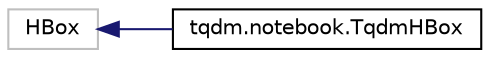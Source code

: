 digraph "Graphical Class Hierarchy"
{
 // LATEX_PDF_SIZE
  edge [fontname="Helvetica",fontsize="10",labelfontname="Helvetica",labelfontsize="10"];
  node [fontname="Helvetica",fontsize="10",shape=record];
  rankdir="LR";
  Node16157 [label="HBox",height=0.2,width=0.4,color="grey75", fillcolor="white", style="filled",tooltip=" "];
  Node16157 -> Node0 [dir="back",color="midnightblue",fontsize="10",style="solid",fontname="Helvetica"];
  Node0 [label="tqdm.notebook.TqdmHBox",height=0.2,width=0.4,color="black", fillcolor="white", style="filled",URL="$classtqdm_1_1notebook_1_1TqdmHBox.html",tooltip=" "];
}
